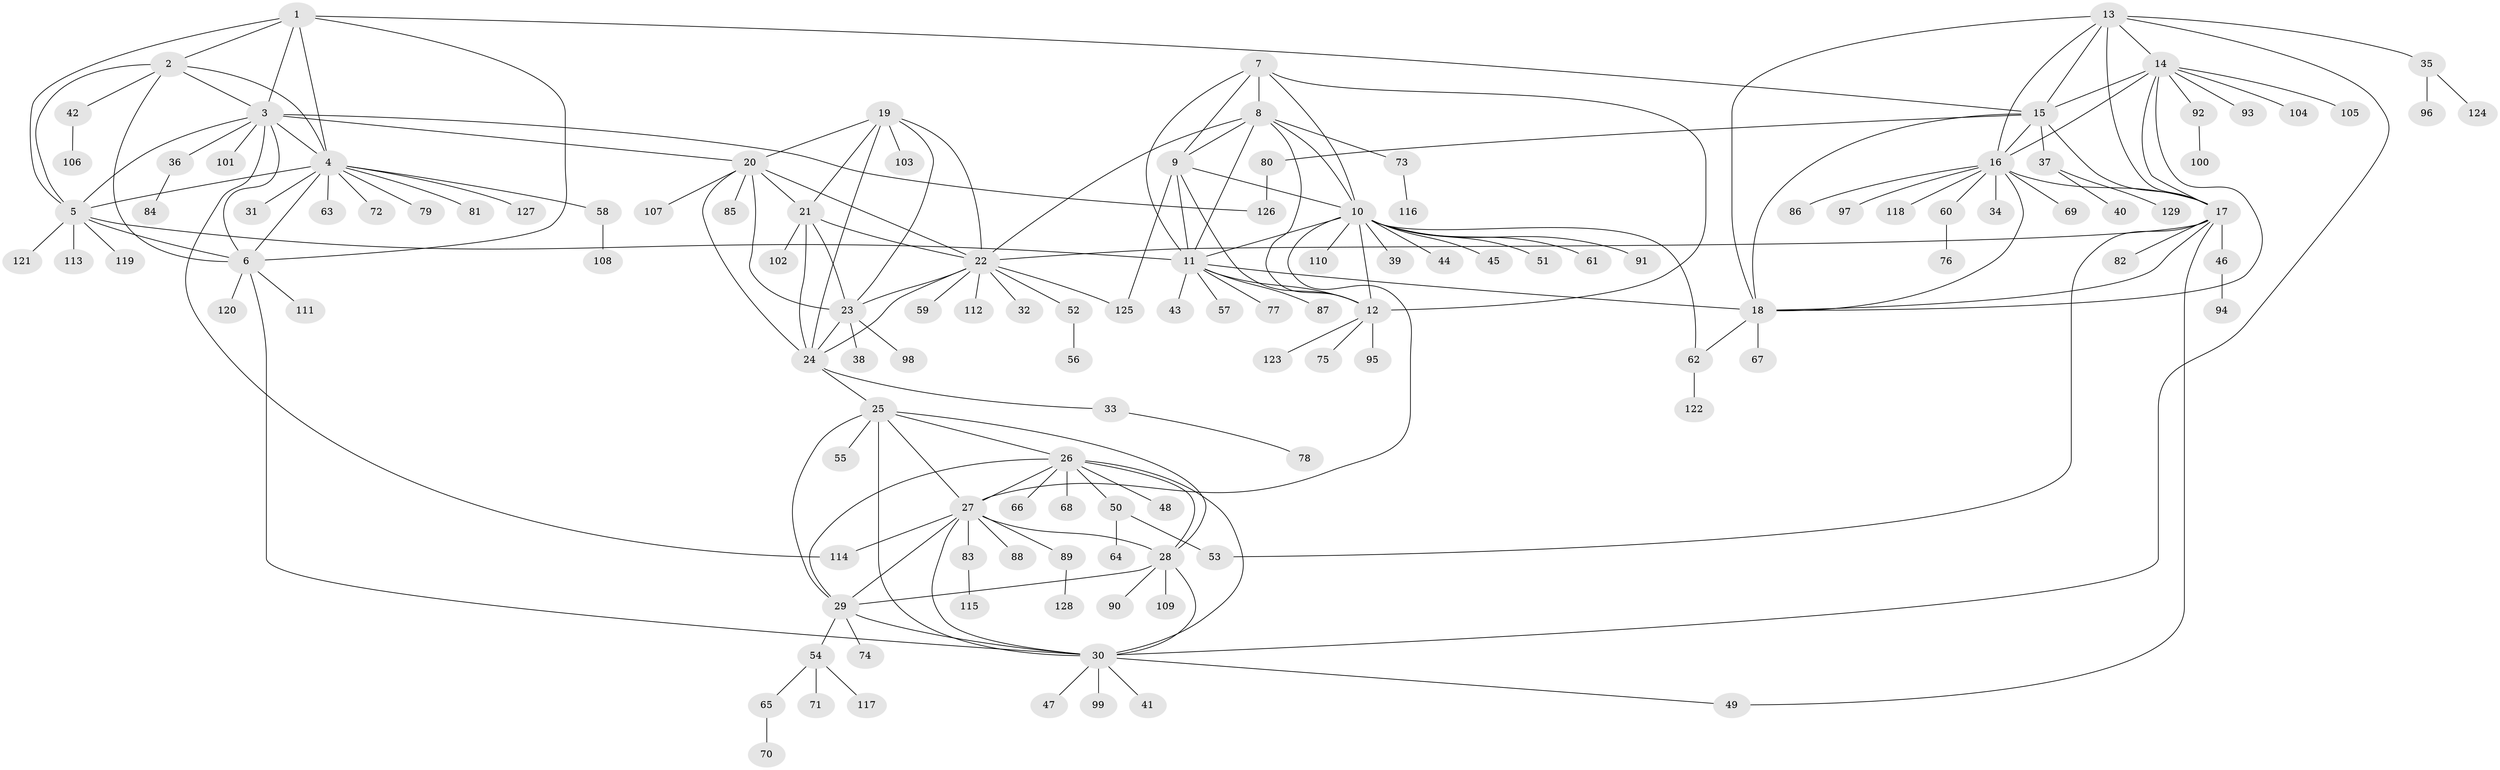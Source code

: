 // Generated by graph-tools (version 1.1) at 2025/50/03/09/25 03:50:36]
// undirected, 129 vertices, 190 edges
graph export_dot {
graph [start="1"]
  node [color=gray90,style=filled];
  1;
  2;
  3;
  4;
  5;
  6;
  7;
  8;
  9;
  10;
  11;
  12;
  13;
  14;
  15;
  16;
  17;
  18;
  19;
  20;
  21;
  22;
  23;
  24;
  25;
  26;
  27;
  28;
  29;
  30;
  31;
  32;
  33;
  34;
  35;
  36;
  37;
  38;
  39;
  40;
  41;
  42;
  43;
  44;
  45;
  46;
  47;
  48;
  49;
  50;
  51;
  52;
  53;
  54;
  55;
  56;
  57;
  58;
  59;
  60;
  61;
  62;
  63;
  64;
  65;
  66;
  67;
  68;
  69;
  70;
  71;
  72;
  73;
  74;
  75;
  76;
  77;
  78;
  79;
  80;
  81;
  82;
  83;
  84;
  85;
  86;
  87;
  88;
  89;
  90;
  91;
  92;
  93;
  94;
  95;
  96;
  97;
  98;
  99;
  100;
  101;
  102;
  103;
  104;
  105;
  106;
  107;
  108;
  109;
  110;
  111;
  112;
  113;
  114;
  115;
  116;
  117;
  118;
  119;
  120;
  121;
  122;
  123;
  124;
  125;
  126;
  127;
  128;
  129;
  1 -- 2;
  1 -- 3;
  1 -- 4;
  1 -- 5;
  1 -- 6;
  1 -- 15;
  2 -- 3;
  2 -- 4;
  2 -- 5;
  2 -- 6;
  2 -- 42;
  3 -- 4;
  3 -- 5;
  3 -- 6;
  3 -- 20;
  3 -- 36;
  3 -- 101;
  3 -- 114;
  3 -- 126;
  4 -- 5;
  4 -- 6;
  4 -- 31;
  4 -- 58;
  4 -- 63;
  4 -- 72;
  4 -- 79;
  4 -- 81;
  4 -- 127;
  5 -- 6;
  5 -- 11;
  5 -- 113;
  5 -- 119;
  5 -- 121;
  6 -- 30;
  6 -- 111;
  6 -- 120;
  7 -- 8;
  7 -- 9;
  7 -- 10;
  7 -- 11;
  7 -- 12;
  8 -- 9;
  8 -- 10;
  8 -- 11;
  8 -- 12;
  8 -- 22;
  8 -- 73;
  9 -- 10;
  9 -- 11;
  9 -- 12;
  9 -- 125;
  10 -- 11;
  10 -- 12;
  10 -- 27;
  10 -- 39;
  10 -- 44;
  10 -- 45;
  10 -- 51;
  10 -- 61;
  10 -- 62;
  10 -- 91;
  10 -- 110;
  11 -- 12;
  11 -- 18;
  11 -- 43;
  11 -- 57;
  11 -- 77;
  11 -- 87;
  12 -- 75;
  12 -- 95;
  12 -- 123;
  13 -- 14;
  13 -- 15;
  13 -- 16;
  13 -- 17;
  13 -- 18;
  13 -- 30;
  13 -- 35;
  14 -- 15;
  14 -- 16;
  14 -- 17;
  14 -- 18;
  14 -- 92;
  14 -- 93;
  14 -- 104;
  14 -- 105;
  15 -- 16;
  15 -- 17;
  15 -- 18;
  15 -- 37;
  15 -- 80;
  16 -- 17;
  16 -- 18;
  16 -- 34;
  16 -- 60;
  16 -- 69;
  16 -- 86;
  16 -- 97;
  16 -- 118;
  17 -- 18;
  17 -- 22;
  17 -- 46;
  17 -- 49;
  17 -- 53;
  17 -- 82;
  18 -- 62;
  18 -- 67;
  19 -- 20;
  19 -- 21;
  19 -- 22;
  19 -- 23;
  19 -- 24;
  19 -- 103;
  20 -- 21;
  20 -- 22;
  20 -- 23;
  20 -- 24;
  20 -- 85;
  20 -- 107;
  21 -- 22;
  21 -- 23;
  21 -- 24;
  21 -- 102;
  22 -- 23;
  22 -- 24;
  22 -- 32;
  22 -- 52;
  22 -- 59;
  22 -- 112;
  22 -- 125;
  23 -- 24;
  23 -- 38;
  23 -- 98;
  24 -- 25;
  24 -- 33;
  25 -- 26;
  25 -- 27;
  25 -- 28;
  25 -- 29;
  25 -- 30;
  25 -- 55;
  26 -- 27;
  26 -- 28;
  26 -- 29;
  26 -- 30;
  26 -- 48;
  26 -- 50;
  26 -- 66;
  26 -- 68;
  27 -- 28;
  27 -- 29;
  27 -- 30;
  27 -- 83;
  27 -- 88;
  27 -- 89;
  27 -- 114;
  28 -- 29;
  28 -- 30;
  28 -- 90;
  28 -- 109;
  29 -- 30;
  29 -- 54;
  29 -- 74;
  30 -- 41;
  30 -- 47;
  30 -- 49;
  30 -- 99;
  33 -- 78;
  35 -- 96;
  35 -- 124;
  36 -- 84;
  37 -- 40;
  37 -- 129;
  42 -- 106;
  46 -- 94;
  50 -- 53;
  50 -- 64;
  52 -- 56;
  54 -- 65;
  54 -- 71;
  54 -- 117;
  58 -- 108;
  60 -- 76;
  62 -- 122;
  65 -- 70;
  73 -- 116;
  80 -- 126;
  83 -- 115;
  89 -- 128;
  92 -- 100;
}
